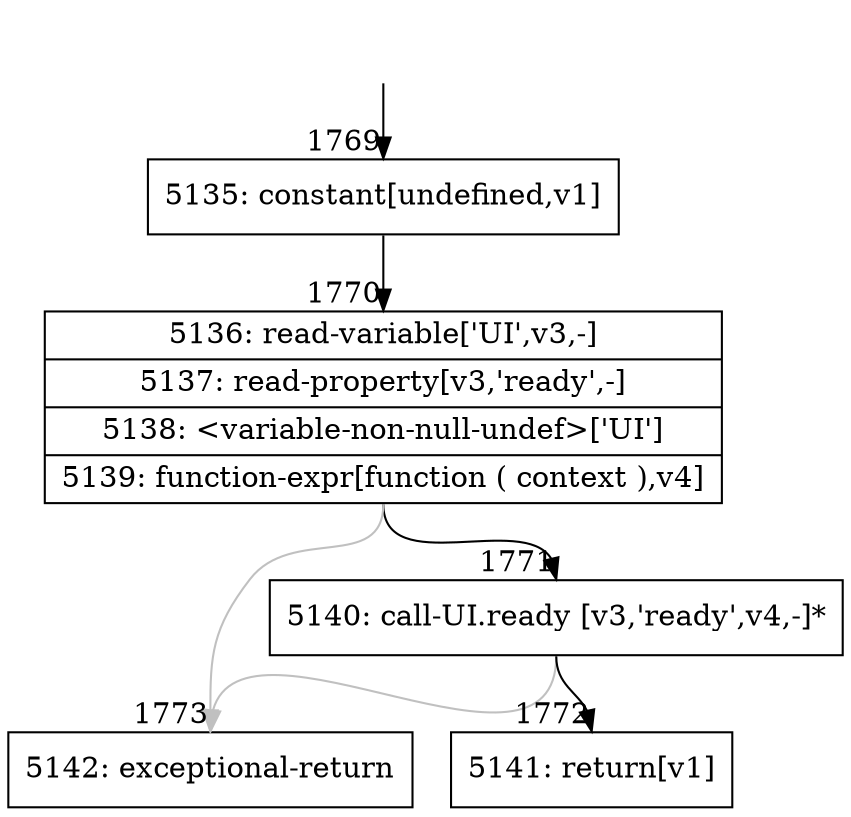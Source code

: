 digraph {
rankdir="TD"
BB_entry136[shape=none,label=""];
BB_entry136 -> BB1769 [tailport=s, headport=n, headlabel="    1769"]
BB1769 [shape=record label="{5135: constant[undefined,v1]}" ] 
BB1769 -> BB1770 [tailport=s, headport=n, headlabel="      1770"]
BB1770 [shape=record label="{5136: read-variable['UI',v3,-]|5137: read-property[v3,'ready',-]|5138: \<variable-non-null-undef\>['UI']|5139: function-expr[function ( context ),v4]}" ] 
BB1770 -> BB1771 [tailport=s, headport=n, headlabel="      1771"]
BB1770 -> BB1773 [tailport=s, headport=n, color=gray, headlabel="      1773"]
BB1771 [shape=record label="{5140: call-UI.ready [v3,'ready',v4,-]*}" ] 
BB1771 -> BB1772 [tailport=s, headport=n, headlabel="      1772"]
BB1771 -> BB1773 [tailport=s, headport=n, color=gray]
BB1772 [shape=record label="{5141: return[v1]}" ] 
BB1773 [shape=record label="{5142: exceptional-return}" ] 
//#$~ 1353
}
